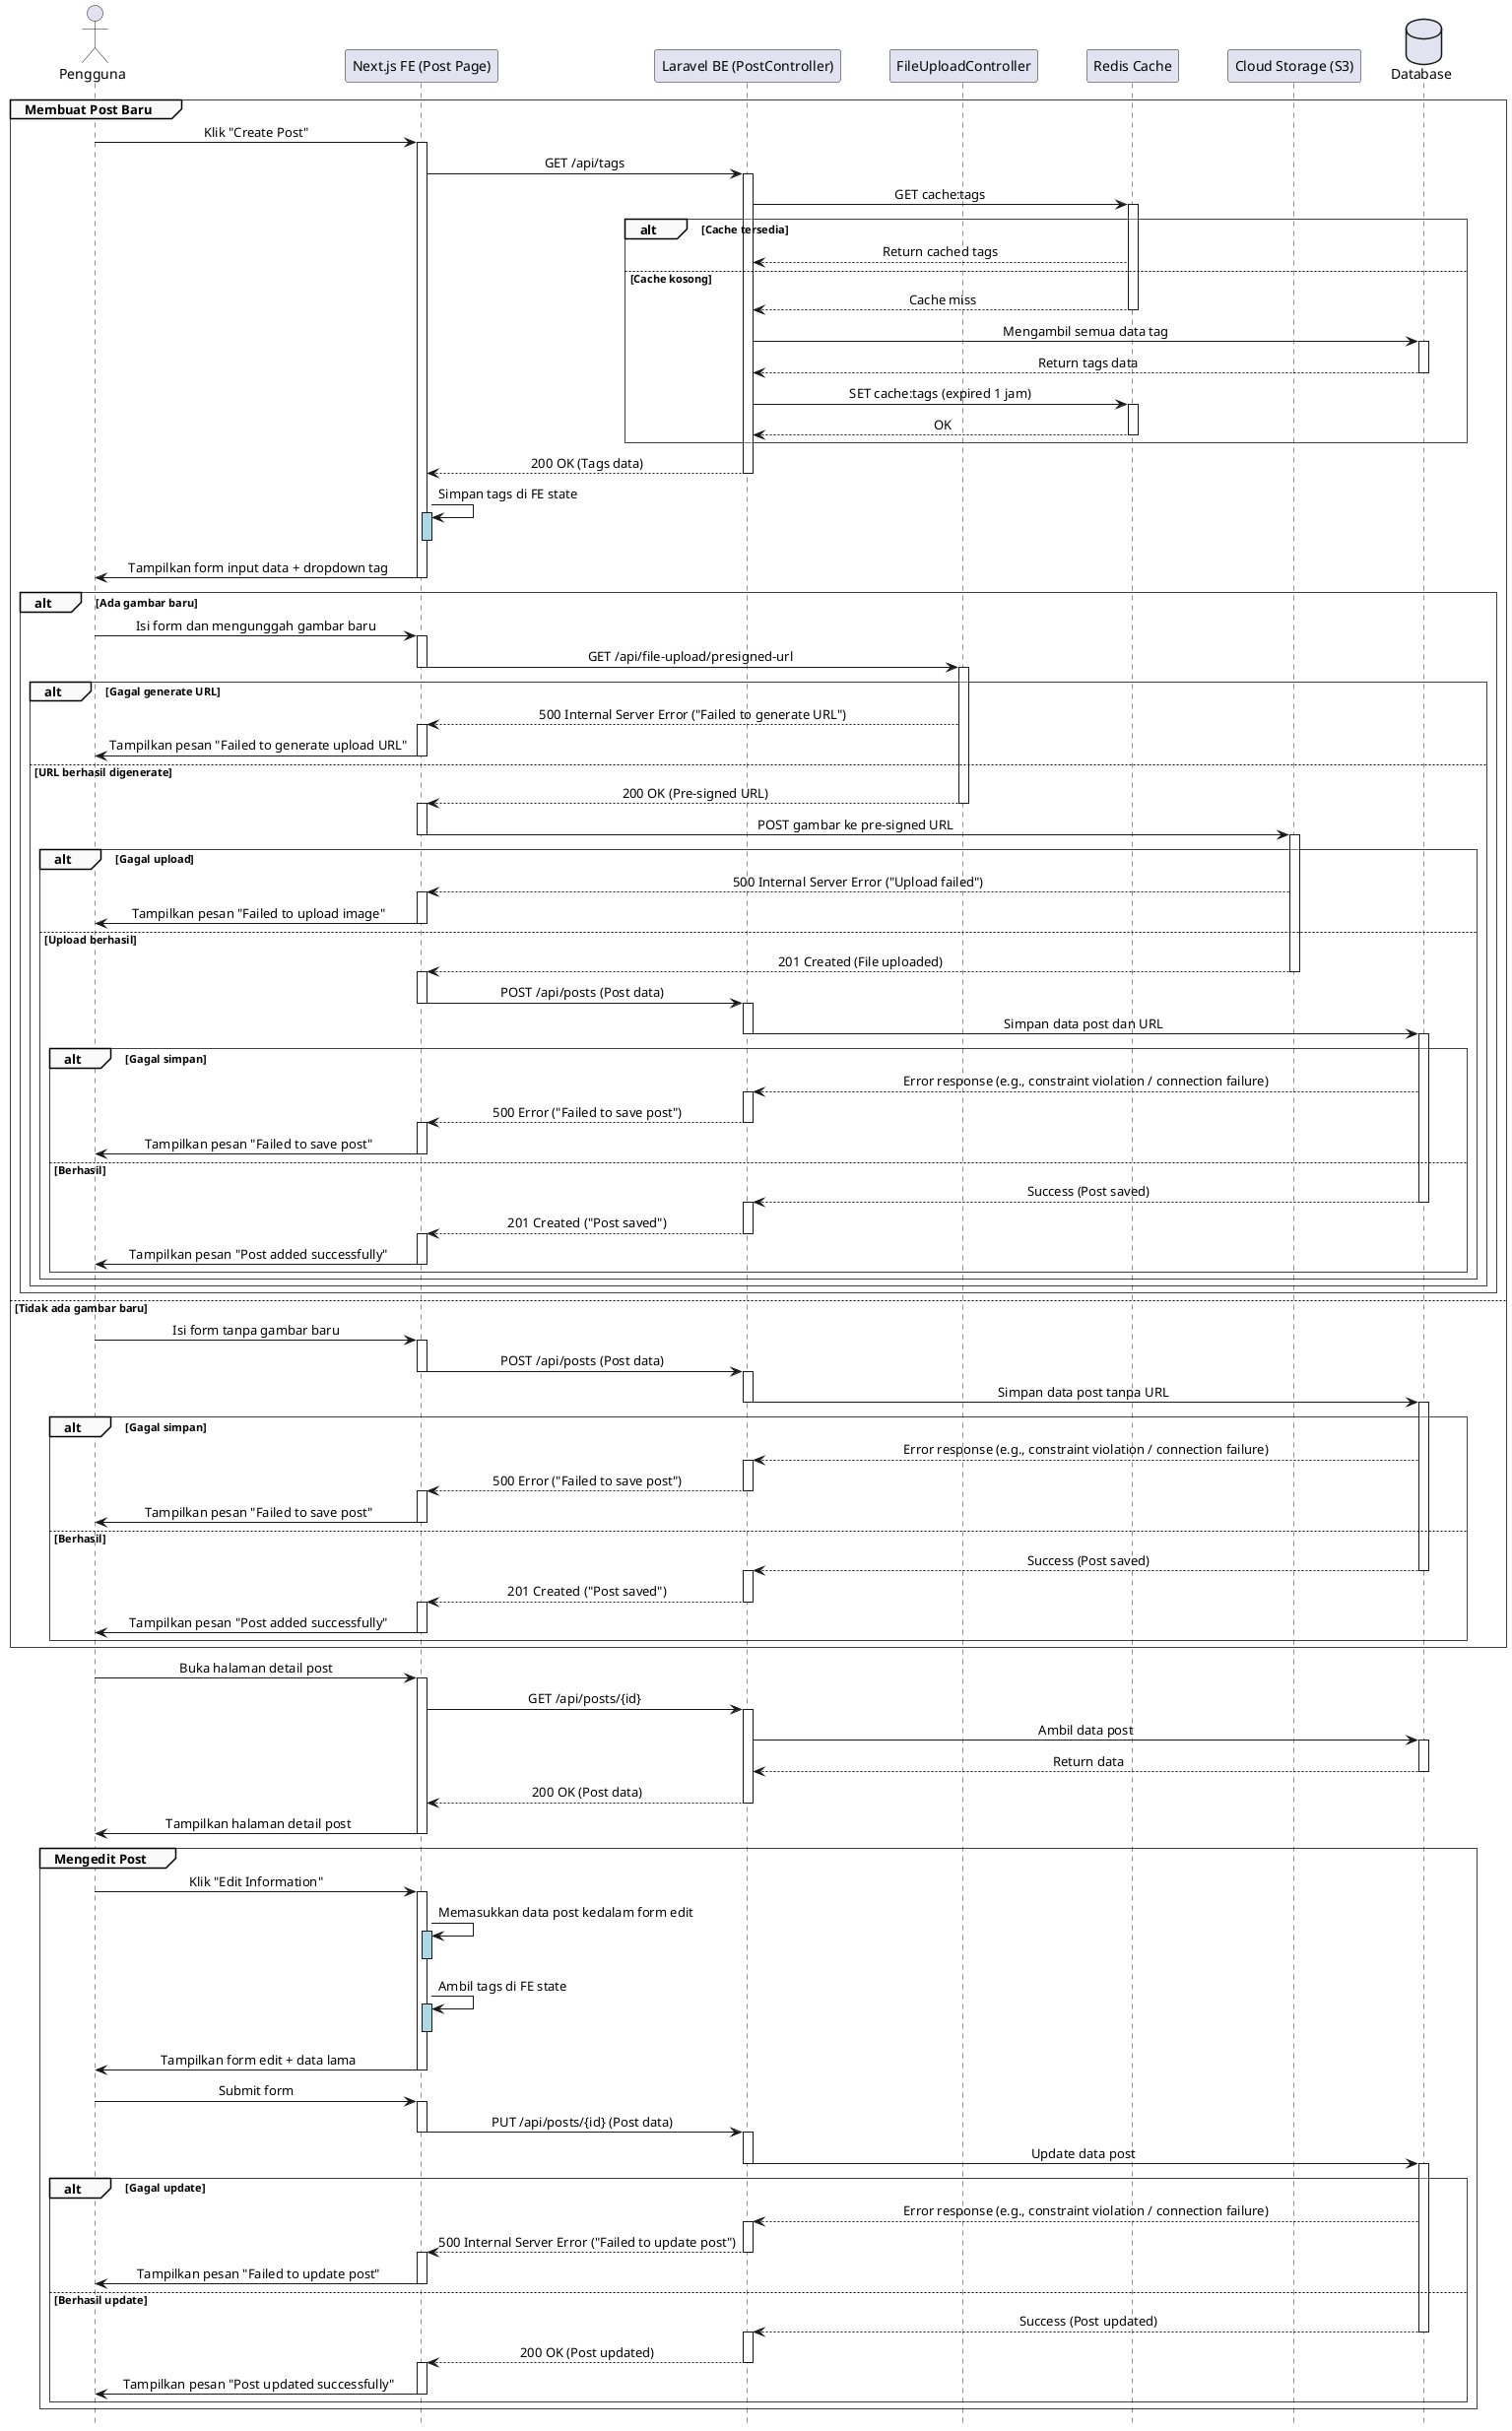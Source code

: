 @startuml
' === Styling ===
skinparam sequence {
    LifelineFooterStrategy none
    MessageAlign center
    ArrowThickness 1
    ParticipantPadding 20
    GroupBorderThickness 0.5
    GroupBackgroundColor #F9F9F9
}
hide footbox

' === Participants ===
actor "Pengguna" as Provider
participant "Next.js FE (Post Page)" as FE
participant "Laravel BE (PostController)" as BE
participant "FileUploadController" as FileBE
participant "Redis Cache" as Redis
participant "Cloud Storage (S3)" as Storage
database "Database" as DB


'== A. Membuka Form Tambah Post ==
group Membuat Post Baru
Provider -> FE: Klik "Create Post"
activate FE
FE -> BE: GET /api/tags
activate BE
BE -> Redis: GET cache:tags
activate Redis

alt Cache tersedia
    Redis --> BE: Return cached tags
else Cache kosong
    Redis --> BE: Cache miss
    deactivate Redis
    BE -> DB: Mengambil semua data tag
    activate DB
    DB --> BE: Return tags data
    deactivate DB
    BE -> Redis: SET cache:tags (expired 1 jam)
    activate Redis
    Redis --> BE: OK
    deactivate Redis
end
BE --> FE: 200 OK (Tags data)
deactivate BE
FE -> FE: Simpan tags di FE state
activate FE #LightBlue
deactivate FE #LightBlue

FE -> Provider: Tampilkan form input data + dropdown tag
deactivate FE


'== B. Penambahan Post ==
alt Ada gambar baru
Provider -> FE: Isi form dan mengunggah gambar baru
activate FE
    FE -> FileBE: GET /api/file-upload/presigned-url
    deactivate FE
    activate FileBE

    alt Gagal generate URL
        FileBE --> FE: 500 Internal Server Error ("Failed to generate URL")
        activate FE
        FE -> Provider: Tampilkan pesan "Failed to generate upload URL"
        deactivate FE
    else URL berhasil digenerate
        FileBE --> FE: 200 OK (Pre-signed URL)
        deactivate FileBE
        activate FE

        FE -> Storage: POST gambar ke pre-signed URL
        deactivate FE
        activate Storage

        alt Gagal upload
            Storage --> FE: 500 Internal Server Error ("Upload failed")
            activate FE
            FE -> Provider: Tampilkan pesan "Failed to upload image"
            deactivate FE
        else Upload berhasil
            Storage --> FE: 201 Created (File uploaded)
            deactivate Storage
            activate FE
            FE -> BE: POST /api/posts (Post data)
            deactivate FE
            activate BE
            BE -> DB: Simpan data post dan URL
            deactivate BE
            activate DB

            alt Gagal simpan
                DB --> BE: Error response (e.g., constraint violation / connection failure)
                activate BE
                BE --> FE: 500 Error ("Failed to save post")
                deactivate BE
                activate FE
                FE -> Provider: Tampilkan pesan "Failed to save post"
                deactivate FE
            else Berhasil
                DB --> BE: Success (Post saved)
                deactivate DB
                activate BE

                BE --> FE: 201 Created ("Post saved")
                deactivate BE
                activate FE
                FE -> Provider: Tampilkan pesan "Post added successfully"
                deactivate FE
            end
        end
        end
    end
else Tidak ada gambar baru
    Provider -> FE: Isi form tanpa gambar baru
    activate FE
    FE -> BE: POST /api/posts (Post data)
    deactivate FE
    activate BE
    BE -> DB: Simpan data post tanpa URL
    deactivate BE
    activate DB

    alt Gagal simpan
        DB --> BE: Error response (e.g., constraint violation / connection failure)
        activate BE
        BE --> FE: 500 Error ("Failed to save post")
        deactivate BE
        activate FE
        FE -> Provider: Tampilkan pesan "Failed to save post"
        deactivate FE
    else Berhasil
        DB --> BE: Success (Post saved)
        deactivate DB
        activate BE
        BE --> FE: 201 Created ("Post saved")
        deactivate BE
        activate FE
        FE -> Provider: Tampilkan pesan "Post added successfully"
        deactivate FE
    end
end
deactivate FE


'== C. Pengeditan Post ==
Provider -> FE: Buka halaman detail post
activate FE
FE -> BE: GET /api/posts/{id}
activate BE
BE -> DB: Ambil data post
activate DB
DB --> BE: Return data
deactivate DB
BE --> FE: 200 OK (Post data)
deactivate BE
FE -> Provider: Tampilkan halaman detail post
deactivate FE


'== D. Edit dan Simpan Perubahan ==
group Mengedit Post
Provider -> FE: Klik "Edit Information"
activate FE
'Provider -> FE: Klik "Edit Information"
'activate FE
'FE -> BE: GET /api/tags
'activate BE
'BE -> Redis: GET cache:tags
'activate Redis
'
'alt Cache tersedia
'    Redis --> BE: Return cached tags
'else Cache kosong
'    Redis --> BE: Cache miss
'    deactivate Redis
'    BE -> DB: Mengambil semua data tag
'    activate DB
'    DB --> BE: Return tags data
'    deactivate DB
'    BE -> Redis: SET cache:tags (expired 1 jam)
'    activate Redis
'    Redis --> BE: OK
'    deactivate Redis
'end
'BE --> FE: 200 OK (Tags data)
'
'deactivate BE
'FE -> FE: Simpan tags di FE state
'activate FE #LightBlue
'deactivate FE #LightBlue
FE -> FE: Memasukkan data post kedalam form edit
activate FE #LightBlue
deactivate FE #LightBlue
FE -> FE: Ambil tags di FE state
activate FE #LightBlue
deactivate FE #LightBlue
FE -> Provider: Tampilkan form edit + data lama
deactivate FE


'== E. Menyimpan Perubahan ==


Provider -> FE: Submit form
activate FE
FE -> BE: PUT /api/posts/{id} (Post data)
deactivate FE
activate BE
BE -> DB: Update data post
deactivate BE
activate DB

alt Gagal update
    DB --> BE: Error response (e.g., constraint violation / connection failure)
    activate BE
    BE --> FE: 500 Internal Server Error ("Failed to update post")
    deactivate BE
    activate FE
FE -> Provider: Tampilkan pesan "Failed to update post"
    deactivate FE
else Berhasil update
    DB --> BE: Success (Post updated)
    deactivate DB
    activate BE
    BE --> FE: 200 OK (Post updated)
    deactivate BE
    activate FE
    FE -> Provider: Tampilkan pesan "Post updated successfully"
    deactivate FE
end
end
deactivate FE

@enduml
